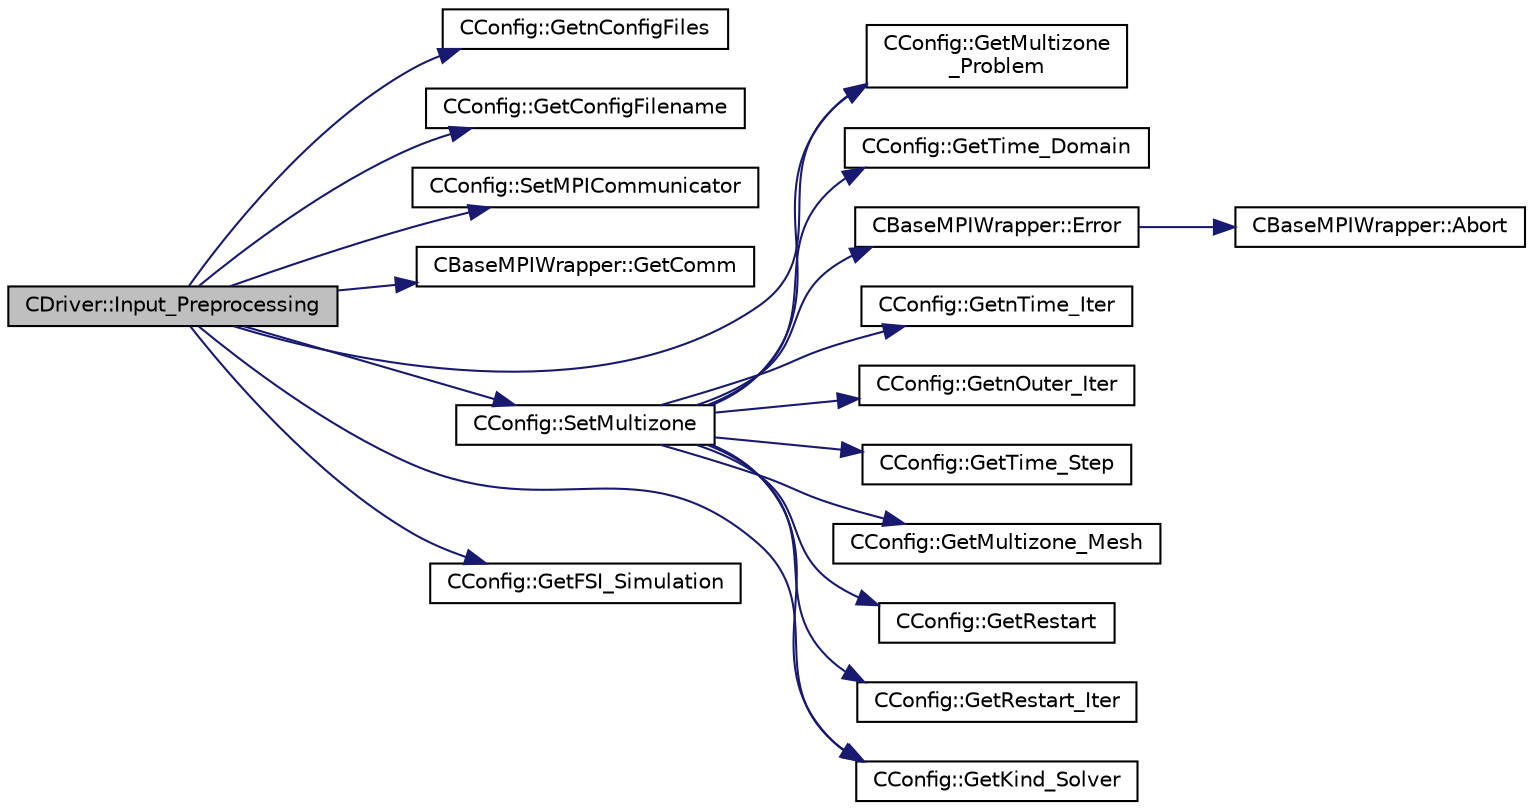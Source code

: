 digraph "CDriver::Input_Preprocessing"
{
  edge [fontname="Helvetica",fontsize="10",labelfontname="Helvetica",labelfontsize="10"];
  node [fontname="Helvetica",fontsize="10",shape=record];
  rankdir="LR";
  Node1635 [label="CDriver::Input_Preprocessing",height=0.2,width=0.4,color="black", fillcolor="grey75", style="filled", fontcolor="black"];
  Node1635 -> Node1636 [color="midnightblue",fontsize="10",style="solid",fontname="Helvetica"];
  Node1636 [label="CConfig::GetnConfigFiles",height=0.2,width=0.4,color="black", fillcolor="white", style="filled",URL="$class_c_config.html#afdbdb94ae51f04a8da893505785588c4",tooltip="Get the number of config files. "];
  Node1635 -> Node1637 [color="midnightblue",fontsize="10",style="solid",fontname="Helvetica"];
  Node1637 [label="CConfig::GetConfigFilename",height=0.2,width=0.4,color="black", fillcolor="white", style="filled",URL="$class_c_config.html#ab45b635f28a310c478d765f46d6aa812",tooltip="Get the filenames of the individual config files. "];
  Node1635 -> Node1638 [color="midnightblue",fontsize="10",style="solid",fontname="Helvetica"];
  Node1638 [label="CConfig::SetMPICommunicator",height=0.2,width=0.4,color="black", fillcolor="white", style="filled",URL="$class_c_config.html#a8fe195d73ad49b5b29c7488bd01193a3",tooltip="Set the MPI communicator for SU2. "];
  Node1635 -> Node1639 [color="midnightblue",fontsize="10",style="solid",fontname="Helvetica"];
  Node1639 [label="CBaseMPIWrapper::GetComm",height=0.2,width=0.4,color="black", fillcolor="white", style="filled",URL="$class_c_base_m_p_i_wrapper.html#adabb0218048bd2523476ca570ab84579"];
  Node1635 -> Node1640 [color="midnightblue",fontsize="10",style="solid",fontname="Helvetica"];
  Node1640 [label="CConfig::GetMultizone\l_Problem",height=0.2,width=0.4,color="black", fillcolor="white", style="filled",URL="$class_c_config.html#ad9233b666b21e43c18592925be61cc9b",tooltip="Get whether the simulation we are running is a multizone simulation. "];
  Node1635 -> Node1641 [color="midnightblue",fontsize="10",style="solid",fontname="Helvetica"];
  Node1641 [label="CConfig::SetMultizone",height=0.2,width=0.4,color="black", fillcolor="white", style="filled",URL="$class_c_config.html#af324a7309f26a81d9bc9025374b6b9eb",tooltip="Set multizone properties. "];
  Node1641 -> Node1642 [color="midnightblue",fontsize="10",style="solid",fontname="Helvetica"];
  Node1642 [label="CConfig::GetTime_Domain",height=0.2,width=0.4,color="black", fillcolor="white", style="filled",URL="$class_c_config.html#a6a11350b3c8d7577318be43cda6f7292",tooltip="Check if the multizone problem is solved for time domain. "];
  Node1641 -> Node1643 [color="midnightblue",fontsize="10",style="solid",fontname="Helvetica"];
  Node1643 [label="CBaseMPIWrapper::Error",height=0.2,width=0.4,color="black", fillcolor="white", style="filled",URL="$class_c_base_m_p_i_wrapper.html#a04457c47629bda56704e6a8804833eeb"];
  Node1643 -> Node1644 [color="midnightblue",fontsize="10",style="solid",fontname="Helvetica"];
  Node1644 [label="CBaseMPIWrapper::Abort",height=0.2,width=0.4,color="black", fillcolor="white", style="filled",URL="$class_c_base_m_p_i_wrapper.html#a21ef5681e2acb532d345e9bab173ef07"];
  Node1641 -> Node1645 [color="midnightblue",fontsize="10",style="solid",fontname="Helvetica"];
  Node1645 [label="CConfig::GetnTime_Iter",height=0.2,width=0.4,color="black", fillcolor="white", style="filled",URL="$class_c_config.html#ace224394bbd9137de2367a6bd1cc9dcd",tooltip="Get the number of time iterations. "];
  Node1641 -> Node1646 [color="midnightblue",fontsize="10",style="solid",fontname="Helvetica"];
  Node1646 [label="CConfig::GetnOuter_Iter",height=0.2,width=0.4,color="black", fillcolor="white", style="filled",URL="$class_c_config.html#ac064f9d284f2fd5d74beaf2f046f82fd",tooltip="Get the number of outer iterations. "];
  Node1641 -> Node1647 [color="midnightblue",fontsize="10",style="solid",fontname="Helvetica"];
  Node1647 [label="CConfig::GetTime_Step",height=0.2,width=0.4,color="black", fillcolor="white", style="filled",URL="$class_c_config.html#ae13c09328e650c83c411767c030c8f7e",tooltip="Get the time step for multizone problems. "];
  Node1641 -> Node1640 [color="midnightblue",fontsize="10",style="solid",fontname="Helvetica"];
  Node1641 -> Node1648 [color="midnightblue",fontsize="10",style="solid",fontname="Helvetica"];
  Node1648 [label="CConfig::GetMultizone_Mesh",height=0.2,width=0.4,color="black", fillcolor="white", style="filled",URL="$class_c_config.html#abe8e622a7036630cb0154761ab154ecc"];
  Node1641 -> Node1649 [color="midnightblue",fontsize="10",style="solid",fontname="Helvetica"];
  Node1649 [label="CConfig::GetRestart",height=0.2,width=0.4,color="black", fillcolor="white", style="filled",URL="$class_c_config.html#ae2c8a1c09ca98735256b4ed53642ada5",tooltip="Provides the restart information. "];
  Node1641 -> Node1650 [color="midnightblue",fontsize="10",style="solid",fontname="Helvetica"];
  Node1650 [label="CConfig::GetRestart_Iter",height=0.2,width=0.4,color="black", fillcolor="white", style="filled",URL="$class_c_config.html#adc13797fe94c17845a382dc34f706cfb",tooltip="Get the restart iteration. "];
  Node1641 -> Node1651 [color="midnightblue",fontsize="10",style="solid",fontname="Helvetica"];
  Node1651 [label="CConfig::GetKind_Solver",height=0.2,width=0.4,color="black", fillcolor="white", style="filled",URL="$class_c_config.html#a0e2628fc803f14ec6179427ee02e8655",tooltip="Governing equations of the flow (it can be different from the run time equation). ..."];
  Node1635 -> Node1651 [color="midnightblue",fontsize="10",style="solid",fontname="Helvetica"];
  Node1635 -> Node1652 [color="midnightblue",fontsize="10",style="solid",fontname="Helvetica"];
  Node1652 [label="CConfig::GetFSI_Simulation",height=0.2,width=0.4,color="black", fillcolor="white", style="filled",URL="$class_c_config.html#a9776c63953c047138e0f81d5b51cd895",tooltip="Check if the simulation we are running is a FSI simulation. "];
}
